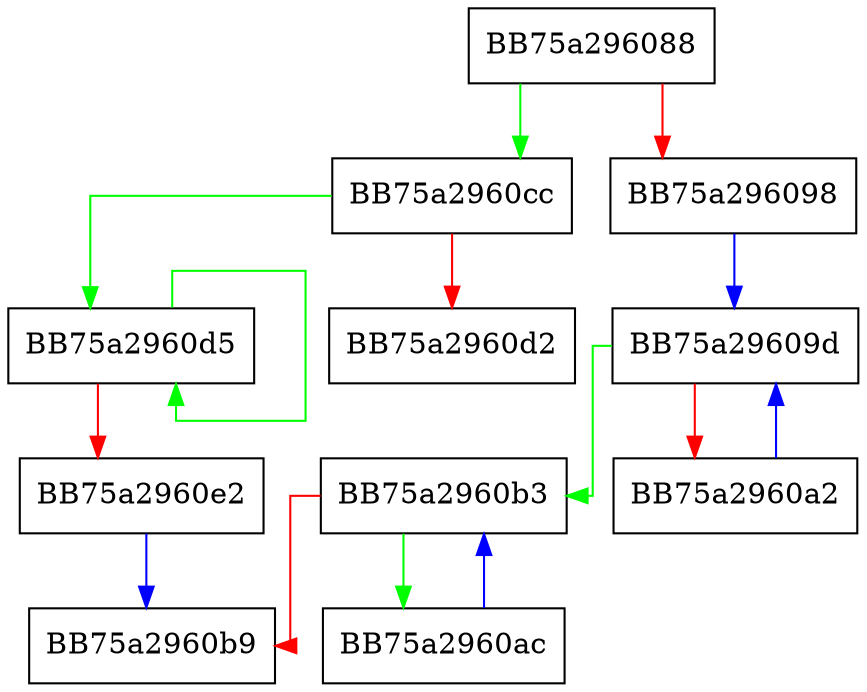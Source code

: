 digraph sqlite3LogEst {
  node [shape="box"];
  graph [splines=ortho];
  BB75a296088 -> BB75a2960cc [color="green"];
  BB75a296088 -> BB75a296098 [color="red"];
  BB75a296098 -> BB75a29609d [color="blue"];
  BB75a29609d -> BB75a2960b3 [color="green"];
  BB75a29609d -> BB75a2960a2 [color="red"];
  BB75a2960a2 -> BB75a29609d [color="blue"];
  BB75a2960ac -> BB75a2960b3 [color="blue"];
  BB75a2960b3 -> BB75a2960ac [color="green"];
  BB75a2960b3 -> BB75a2960b9 [color="red"];
  BB75a2960cc -> BB75a2960d5 [color="green"];
  BB75a2960cc -> BB75a2960d2 [color="red"];
  BB75a2960d5 -> BB75a2960d5 [color="green"];
  BB75a2960d5 -> BB75a2960e2 [color="red"];
  BB75a2960e2 -> BB75a2960b9 [color="blue"];
}